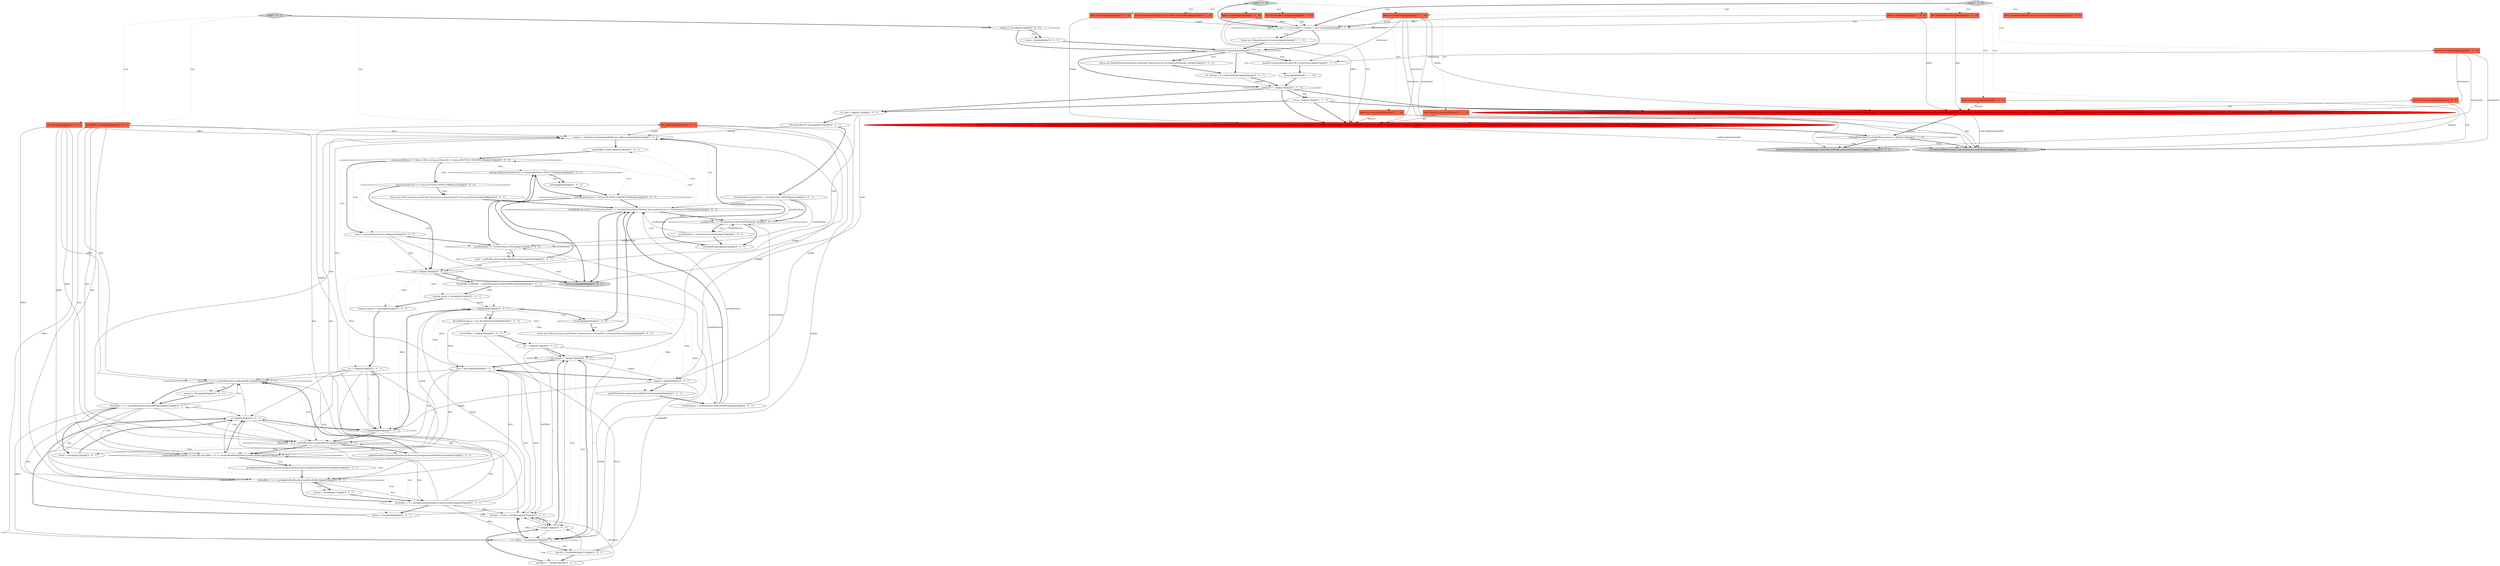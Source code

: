 digraph {
5 [style = filled, label = "sc.read(netInBuffer,timeout,unit,attachment,readCompletionHandler)@@@138@@@['1', '1', '0']", fillcolor = lightgray, shape = ellipse image = "AAA0AAABBB1BBB"];
43 [style = filled, label = "unwrap.getHandshakeStatus() == HandshakeStatus.NEED_TASK@@@28@@@['0', '0', '1']", fillcolor = white, shape = diamond image = "AAA0AAABBB3BBB"];
59 [style = filled, label = "getBufHandler().configureReadBufferForWrite()@@@84@@@['0', '0', '1']", fillcolor = white, shape = ellipse image = "AAA0AAABBB3BBB"];
68 [style = filled, label = "i < dsts.length + 1@@@72@@@['0', '0', '1']", fillcolor = white, shape = diamond image = "AAA0AAABBB3BBB"];
82 [style = filled, label = "read -= getBufHandler().getReadBuffer().position()@@@26@@@['0', '0', '1']", fillcolor = white, shape = ellipse image = "AAA0AAABBB3BBB"];
86 [style = filled, label = "getBufHandler().expand(sslEngine.getSession().getApplicationBufferSize())@@@47@@@['0', '0', '1']", fillcolor = white, shape = ellipse image = "AAA0AAABBB3BBB"];
72 [style = filled, label = "dsts(offset + i( == getBufHandler().getReadBuffer()@@@48@@@['0', '0', '1']", fillcolor = white, shape = diamond image = "AAA0AAABBB3BBB"];
27 [style = filled, label = "read += unwrap.bytesProduced()@@@24@@@['0', '0', '1']", fillcolor = white, shape = ellipse image = "AAA0AAABBB3BBB"];
63 [style = filled, label = "unwrap = sslEngine.unwrap(netInBuffer,dsts,offset,length)@@@21@@@['0', '0', '1']", fillcolor = white, shape = ellipse image = "AAA0AAABBB3BBB"];
14 [style = filled, label = "readCompletionHandler.completed(Integer.valueOf(netInBuffer.position()),attachment)@@@135@@@['1', '1', '0']", fillcolor = lightgray, shape = ellipse image = "AAA0AAABBB1BBB"];
24 [style = filled, label = "final int length@@@2@@@['0', '1', '0']", fillcolor = tomato, shape = box image = "AAA0AAABBB2BBB"];
26 [style = filled, label = "final ByteBuffer(( dsts@@@2@@@['0', '1', '0']", fillcolor = tomato, shape = box image = "AAA0AAABBB2BBB"];
40 [style = filled, label = "found@@@63@@@['0', '0', '1']", fillcolor = white, shape = diamond image = "AAA0AAABBB3BBB"];
87 [style = filled, label = "int offset@@@2@@@['0', '0', '1']", fillcolor = tomato, shape = box image = "AAA0AAABBB3BBB"];
11 [style = filled, label = "final TimeUnit unit@@@2@@@['1', '0', '0']", fillcolor = tomato, shape = box image = "AAA0AAABBB1BBB"];
2 [style = filled, label = "return -1@@@11@@@['1', '1', '1']", fillcolor = white, shape = ellipse image = "AAA0AAABBB1BBB"];
0 [style = filled, label = "netread == -1@@@10@@@['1', '1', '1']", fillcolor = white, shape = diamond image = "AAA0AAABBB1BBB"];
32 [style = filled, label = "boolean found = false@@@41@@@['0', '0', '1']", fillcolor = white, shape = ellipse image = "AAA0AAABBB3BBB"];
62 [style = filled, label = "dstOffset = -1@@@76@@@['0', '0', '1']", fillcolor = white, shape = ellipse image = "AAA0AAABBB3BBB"];
78 [style = filled, label = "throw new IOException(sm.getString(\"channel.nio.ssl.unwrapFail\",unwrap.getStatus()))@@@90@@@['0', '0', '1']", fillcolor = white, shape = ellipse image = "AAA0AAABBB3BBB"];
75 [style = filled, label = "dsts = dsts2@@@82@@@['0', '0', '1']", fillcolor = white, shape = ellipse image = "AAA0AAABBB3BBB"];
46 [style = filled, label = "return -1@@@4@@@['0', '0', '1']", fillcolor = white, shape = ellipse image = "AAA0AAABBB3BBB"];
85 [style = filled, label = "dsts(offset + i( == getBufHandler().getReadBuffer()@@@46@@@['0', '0', '1']", fillcolor = white, shape = diamond image = "AAA0AAABBB3BBB"];
57 [style = filled, label = "int i = 0@@@71@@@['0', '0', '1']", fillcolor = white, shape = ellipse image = "AAA0AAABBB3BBB"];
84 [style = filled, label = "length++@@@83@@@['0', '0', '1']", fillcolor = white, shape = ellipse image = "AAA0AAABBB3BBB"];
56 [style = filled, label = "int read = 0@@@13@@@['0', '0', '1']", fillcolor = white, shape = ellipse image = "AAA0AAABBB3BBB"];
48 [style = filled, label = "netInBuffer.flip()@@@20@@@['0', '0', '1']", fillcolor = white, shape = ellipse image = "AAA0AAABBB3BBB"];
18 [style = filled, label = "final A attachment@@@2@@@['1', '1', '0']", fillcolor = tomato, shape = box image = "AAA0AAABBB1BBB"];
30 [style = filled, label = "unwrap.getStatus() == Status.BUFFER_OVERFLOW@@@35@@@['0', '0', '1']", fillcolor = white, shape = diamond image = "AAA0AAABBB3BBB"];
66 [style = filled, label = "tasks()@@@29@@@['0', '0', '1']", fillcolor = white, shape = ellipse image = "AAA0AAABBB3BBB"];
9 [style = filled, label = "throw new IllegalArgumentException()@@@4@@@['1', '1', '0']", fillcolor = white, shape = ellipse image = "AAA0AAABBB1BBB"];
54 [style = filled, label = "getAppReadBufHandler() != null && dsts(offset + i( == getAppReadBufHandler().getByteBuffer()@@@54@@@['0', '0', '1']", fillcolor = white, shape = diamond image = "AAA0AAABBB3BBB"];
16 [style = filled, label = "final int offset@@@2@@@['1', '0', '0']", fillcolor = tomato, shape = box image = "AAA0AAABBB1BBB"];
6 [style = filled, label = "handler.completed(Long.valueOf(-1),attachment)@@@7@@@['1', '1', '0']", fillcolor = white, shape = ellipse image = "AAA0AAABBB1BBB"];
73 [style = filled, label = "overflowState = OverflowState.DONE@@@18@@@['0', '0', '1']", fillcolor = white, shape = ellipse image = "AAA0AAABBB3BBB"];
8 [style = filled, label = "!handshakeComplete@@@6@@@['1', '1', '1']", fillcolor = white, shape = diamond image = "AAA0AAABBB1BBB"];
39 [style = filled, label = "dsts2(i( = readBuffer@@@75@@@['0', '0', '1']", fillcolor = white, shape = ellipse image = "AAA0AAABBB3BBB"];
52 [style = filled, label = "overflowState == OverflowState.DONE@@@25@@@['0', '0', '1']", fillcolor = white, shape = diamond image = "AAA0AAABBB3BBB"];
42 [style = filled, label = "found = true@@@52@@@['0', '0', '1']", fillcolor = white, shape = ellipse image = "AAA0AAABBB3BBB"];
83 [style = filled, label = "dsts(offset + i( == getAppReadBufHandler().getByteBuffer()@@@56@@@['0', '0', '1']", fillcolor = white, shape = diamond image = "AAA0AAABBB3BBB"];
49 [style = filled, label = "throw new IllegalStateException(sm.getString(\"channel.nio.ssl.incompleteHandshake\"))@@@7@@@['0', '0', '1']", fillcolor = white, shape = ellipse image = "AAA0AAABBB3BBB"];
79 [style = filled, label = "int length@@@2@@@['0', '0', '1']", fillcolor = tomato, shape = box image = "AAA0AAABBB3BBB"];
74 [style = filled, label = "i++@@@73@@@['0', '0', '1']", fillcolor = white, shape = ellipse image = "AAA0AAABBB3BBB"];
1 [style = filled, label = "offset < 0 || dsts == null || (offset + length) > dsts.length@@@3@@@['1', '1', '0']", fillcolor = white, shape = diamond image = "AAA0AAABBB1BBB"];
70 [style = filled, label = "resized = false@@@49@@@['0', '0', '1']", fillcolor = white, shape = ellipse image = "AAA0AAABBB3BBB"];
41 [style = filled, label = "unwrap.getStatus() == Status.OK || unwrap.getStatus() == Status.BUFFER_UNDERFLOW@@@23@@@['0', '0', '1']", fillcolor = white, shape = diamond image = "AAA0AAABBB3BBB"];
10 [style = filled, label = "final long timeout@@@2@@@['1', '0', '0']", fillcolor = tomato, shape = box image = "AAA0AAABBB1BBB"];
22 [style = filled, label = "final CompletionHandler<Long,? super A> handler@@@2@@@['0', '1', '0']", fillcolor = tomato, shape = box image = "AAA0AAABBB2BBB"];
38 [style = filled, label = "closing || closed@@@3@@@['0', '0', '1']", fillcolor = white, shape = diamond image = "AAA0AAABBB3BBB"];
44 [style = filled, label = "dsts(offset + i( = getBufHandler().getReadBuffer()@@@51@@@['0', '0', '1']", fillcolor = white, shape = ellipse image = "AAA0AAABBB3BBB"];
19 [style = filled, label = "final TimeUnit unit@@@2@@@['0', '1', '0']", fillcolor = tomato, shape = box image = "AAA0AAABBB2BBB"];
37 [style = filled, label = "read['0', '0', '1']", fillcolor = lightgray, shape = diamond image = "AAA0AAABBB3BBB"];
28 [style = filled, label = "!resized@@@64@@@['0', '0', '1']", fillcolor = white, shape = diamond image = "AAA0AAABBB3BBB"];
33 [style = filled, label = "i == offset + length@@@74@@@['0', '0', '1']", fillcolor = white, shape = diamond image = "AAA0AAABBB3BBB"];
53 [style = filled, label = "i < length@@@44@@@['0', '0', '1']", fillcolor = white, shape = diamond image = "AAA0AAABBB3BBB"];
12 [style = filled, label = "final A attachment@@@2@@@['1', '0', '0']", fillcolor = tomato, shape = box image = "AAA0AAABBB1BBB"];
80 [style = filled, label = "return read@@@94@@@['0', '0', '1']", fillcolor = lightgray, shape = ellipse image = "AAA0AAABBB3BBB"];
71 [style = filled, label = "dsts2(i( = dsts(i + dstOffset(@@@79@@@['0', '0', '1']", fillcolor = white, shape = ellipse image = "AAA0AAABBB3BBB"];
55 [style = filled, label = "dsts(offset + i( = getAppReadBufHandler().getByteBuffer()@@@59@@@['0', '0', '1']", fillcolor = white, shape = ellipse image = "AAA0AAABBB3BBB"];
4 [style = filled, label = "unwrapBeforeRead || netInBuffer.position() > 0@@@134@@@['1', '1', '0']", fillcolor = white, shape = diamond image = "AAA0AAABBB1BBB"];
15 [style = filled, label = "final ByteBuffer(( dsts@@@2@@@['1', '0', '0']", fillcolor = tomato, shape = box image = "AAA0AAABBB1BBB"];
21 [style = filled, label = "CompletionHandler<Integer,A> readCompletionHandler = new CompletionHandler<>(){@Override public void completed(Integer nBytes,A attach){if (nBytes.intValue() < 0) {failed(new EOFException(),attach)}{try {long read = 0SSLEngineResult unwrapByteBuffer(( dsts2 = dstsint length2 = lengthOverflowState overflowState = OverflowState.NONEint capacity = 0final int endOffset = offset + lengthfor (int i = offset i < endOffset i++){capacity += dsts(i(.remaining()}if (capacity == 0) {unwrapBeforeRead = true}{unwrapBeforeRead = false}handler.completed(Long.valueOf(read),attach)}catch (Exception e) }}@Override public void failed(Throwable exc,A attach){handler.failed(exc,attach)}}@@@13@@@['0', '1', '0']", fillcolor = red, shape = ellipse image = "AAA1AAABBB2BBB"];
20 [style = filled, label = "final int offset@@@2@@@['0', '1', '0']", fillcolor = tomato, shape = box image = "AAA0AAABBB2BBB"];
36 [style = filled, label = "resized = false@@@57@@@['0', '0', '1']", fillcolor = white, shape = ellipse image = "AAA0AAABBB3BBB"];
58 [style = filled, label = "int dstOffset = 0@@@70@@@['0', '0', '1']", fillcolor = white, shape = ellipse image = "AAA0AAABBB3BBB"];
64 [style = filled, label = "int i = 0@@@43@@@['0', '0', '1']", fillcolor = white, shape = ellipse image = "AAA0AAABBB3BBB"];
69 [style = filled, label = "SSLEngineResult unwrap@@@14@@@['0', '0', '1']", fillcolor = white, shape = ellipse image = "AAA0AAABBB3BBB"];
47 [style = filled, label = "overflowState == OverflowState.PROCESSING@@@17@@@['0', '0', '1']", fillcolor = white, shape = diamond image = "AAA0AAABBB3BBB"];
25 [style = filled, label = "final long timeout@@@2@@@['0', '1', '0']", fillcolor = tomato, shape = box image = "AAA0AAABBB2BBB"];
81 [style = filled, label = "netInBuffer.compact()@@@22@@@['0', '0', '1']", fillcolor = white, shape = ellipse image = "AAA0AAABBB3BBB"];
17 [style = filled, label = "return@@@8@@@['1', '1', '0']", fillcolor = white, shape = ellipse image = "AAA0AAABBB1BBB"];
45 [style = filled, label = "ByteBuffer readBuffer = getBufHandler().getReadBuffer()@@@40@@@['0', '0', '1']", fillcolor = white, shape = ellipse image = "AAA0AAABBB3BBB"];
77 [style = filled, label = "(netInBuffer.position() != 0 || overflowState == OverflowState.PROCESSING) && overflowState != OverflowState.DONE@@@93@@@['0', '0', '1']", fillcolor = white, shape = diamond image = "AAA0AAABBB3BBB"];
88 [style = filled, label = "i++@@@45@@@['0', '0', '1']", fillcolor = white, shape = ellipse image = "AAA0AAABBB3BBB"];
35 [style = filled, label = "ByteBuffer(( dsts2 = new ByteBuffer((((@@@69@@@['0', '0', '1']", fillcolor = white, shape = ellipse image = "AAA0AAABBB3BBB"];
13 [style = filled, label = "final CompletionHandler<Long,? super A> handler@@@2@@@['1', '0', '0']", fillcolor = tomato, shape = box image = "AAA0AAABBB1BBB"];
29 [style = filled, label = "overflowState = OverflowState.PROCESSING@@@85@@@['0', '0', '1']", fillcolor = white, shape = ellipse image = "AAA0AAABBB3BBB"];
60 [style = filled, label = "boolean resized = true@@@42@@@['0', '0', '1']", fillcolor = white, shape = ellipse image = "AAA0AAABBB3BBB"];
61 [style = filled, label = "OverflowState overflowState = OverflowState.NONE@@@15@@@['0', '0', '1']", fillcolor = white, shape = ellipse image = "AAA0AAABBB3BBB"];
23 [style = filled, label = "read['0', '1', '0']", fillcolor = lightgray, shape = diamond image = "AAA0AAABBB2BBB"];
50 [style = filled, label = "read > 0@@@36@@@['0', '0', '1']", fillcolor = white, shape = diamond image = "AAA0AAABBB3BBB"];
3 [style = filled, label = "CompletionHandler<Integer,A> readCompletionHandler = new CompletionHandler<Integer,A>(){@Override public void completed(Integer nBytes,A attach){if (nBytes.intValue() < 0) {failed(new EOFException(),attach)}{try {long read = 0SSLEngineResult unwrapByteBuffer(( dsts2 = dstsint length2 = lengthOverflowState overflowState = OverflowState.NONEint capacity = 0final int endOffset = offset + lengthfor (int i = offset i < endOffset i++){capacity += dsts(i(.remaining()}if (capacity == 0) {unwrapBeforeRead = true}{unwrapBeforeRead = false}handler.completed(Long.valueOf(read),attach)}catch (Exception e) }}@Override public void failed(Throwable exc,A attach){handler.failed(exc,attach)}}@@@13@@@['1', '0', '0']", fillcolor = red, shape = ellipse image = "AAA1AAABBB1BBB"];
34 [style = filled, label = "unwrap.getStatus() == Status.BUFFER_UNDERFLOW@@@31@@@['0', '0', '1']", fillcolor = white, shape = diamond image = "AAA0AAABBB3BBB"];
65 [style = filled, label = "found = true@@@60@@@['0', '0', '1']", fillcolor = white, shape = ellipse image = "AAA0AAABBB3BBB"];
67 [style = filled, label = "throw new IOException(sm.getString(\"channel.nio.ssl.unwrapFail\",unwrap.getStatus()))@@@65@@@['0', '0', '1']", fillcolor = white, shape = ellipse image = "AAA0AAABBB3BBB"];
7 [style = filled, label = "read['1', '0', '0']", fillcolor = lightgray, shape = diamond image = "AAA0AAABBB1BBB"];
51 [style = filled, label = "int netread = sc.read(netInBuffer)@@@9@@@['0', '0', '1']", fillcolor = white, shape = ellipse image = "AAA0AAABBB3BBB"];
76 [style = filled, label = "getAppReadBufHandler().expand(sslEngine.getSession().getApplicationBufferSize())@@@55@@@['0', '0', '1']", fillcolor = white, shape = ellipse image = "AAA0AAABBB3BBB"];
31 [style = filled, label = "ByteBuffer(( dsts@@@2@@@['0', '0', '1']", fillcolor = tomato, shape = box image = "AAA0AAABBB3BBB"];
44->42 [style = bold, label=""];
53->85 [style = dotted, label="true"];
20->21 [style = solid, label="offset"];
57->71 [style = solid, label="i"];
44->54 [style = solid, label="dsts"];
39->62 [style = bold, label=""];
54->83 [style = dotted, label="true"];
50->60 [style = dotted, label="false"];
55->72 [style = solid, label="dsts"];
23->22 [style = dotted, label="true"];
40->35 [style = dotted, label="false"];
88->54 [style = solid, label="i"];
26->21 [style = solid, label="dsts"];
64->85 [style = solid, label="i"];
19->21 [style = solid, label="unit"];
4->5 [style = dotted, label="false"];
31->54 [style = solid, label="dsts"];
50->32 [style = dotted, label="false"];
82->80 [style = solid, label="read"];
40->28 [style = dotted, label="true"];
49->51 [style = bold, label=""];
56->50 [style = solid, label="read"];
62->71 [style = solid, label="dstOffset"];
12->3 [style = solid, label="attachment"];
8->6 [style = bold, label=""];
50->80 [style = bold, label=""];
43->66 [style = dotted, label="true"];
64->53 [style = bold, label=""];
85->54 [style = bold, label=""];
85->86 [style = bold, label=""];
8->51 [style = bold, label=""];
77->80 [style = bold, label=""];
44->72 [style = solid, label="dsts"];
18->3 [style = solid, label="length"];
30->78 [style = dotted, label="false"];
77->81 [style = dotted, label="true"];
3->4 [style = bold, label=""];
40->84 [style = dotted, label="false"];
70->44 [style = bold, label=""];
36->55 [style = bold, label=""];
77->47 [style = bold, label=""];
85->54 [style = dotted, label="false"];
88->85 [style = solid, label="i"];
37->31 [style = dotted, label="true"];
8->0 [style = bold, label=""];
56->80 [style = solid, label="read"];
85->44 [style = dotted, label="true"];
63->81 [style = bold, label=""];
73->77 [style = solid, label="overflowState"];
34->80 [style = bold, label=""];
30->78 [style = bold, label=""];
69->63 [style = solid, label="unwrap"];
54->76 [style = bold, label=""];
23->18 [style = dotted, label="true"];
71->74 [style = bold, label=""];
21->5 [style = solid, label="readCompletionHandler"];
37->38 [style = bold, label=""];
31->72 [style = solid, label="dsts"];
41->43 [style = dotted, label="true"];
7->16 [style = dotted, label="true"];
85->42 [style = dotted, label="true"];
40->68 [style = dotted, label="false"];
50->45 [style = bold, label=""];
84->59 [style = bold, label=""];
87->85 [style = solid, label="offset"];
33->71 [style = bold, label=""];
74->71 [style = solid, label="i"];
16->3 [style = solid, label="offset"];
57->33 [style = solid, label="i"];
35->75 [style = solid, label="dsts2"];
38->46 [style = dotted, label="true"];
0->3 [style = bold, label=""];
39->74 [style = solid, label="i"];
51->0 [style = solid, label="netread"];
44->83 [style = solid, label="dsts"];
55->85 [style = solid, label="dsts"];
7->10 [style = dotted, label="true"];
7->1 [style = bold, label=""];
75->71 [style = solid, label="dsts"];
12->5 [style = solid, label="attachment"];
47->48 [style = bold, label=""];
3->21 [style = dashed, label="0"];
25->21 [style = solid, label="timeout"];
79->53 [style = solid, label="length"];
29->77 [style = bold, label=""];
7->13 [style = dotted, label="true"];
60->64 [style = bold, label=""];
8->17 [style = dotted, label="true"];
83->36 [style = dotted, label="true"];
74->33 [style = solid, label="i"];
67->77 [style = bold, label=""];
30->50 [style = dotted, label="true"];
51->0 [style = bold, label=""];
77->41 [style = dotted, label="true"];
0->21 [style = bold, label=""];
52->82 [style = bold, label=""];
86->72 [style = bold, label=""];
23->19 [style = dotted, label="true"];
9->8 [style = bold, label=""];
33->62 [style = dotted, label="true"];
37->79 [style = dotted, label="true"];
18->21 [style = solid, label="attachment"];
56->69 [style = bold, label=""];
11->5 [style = solid, label="unit"];
7->12 [style = dotted, label="true"];
87->63 [style = solid, label="offset"];
65->40 [style = solid, label="found"];
18->1 [style = solid, label="length"];
82->50 [style = solid, label="read"];
66->34 [style = bold, label=""];
26->1 [style = solid, label="dsts"];
79->63 [style = solid, label="length"];
53->88 [style = dotted, label="true"];
41->30 [style = bold, label=""];
43->66 [style = bold, label=""];
55->65 [style = bold, label=""];
55->83 [style = solid, label="dsts"];
41->30 [style = dotted, label="false"];
72->44 [style = bold, label=""];
88->53 [style = solid, label="i"];
2->21 [style = bold, label=""];
73->48 [style = bold, label=""];
18->6 [style = solid, label="attachment"];
40->29 [style = dotted, label="false"];
64->88 [style = solid, label="i"];
44->63 [style = solid, label="dsts"];
33->71 [style = dotted, label="false"];
15->1 [style = solid, label="dsts"];
38->46 [style = bold, label=""];
12->6 [style = solid, label="attachment"];
31->63 [style = solid, label="dsts"];
32->40 [style = solid, label="found"];
85->72 [style = dotted, label="true"];
53->85 [style = bold, label=""];
43->34 [style = bold, label=""];
23->24 [style = dotted, label="true"];
54->88 [style = bold, label=""];
83->55 [style = bold, label=""];
21->4 [style = bold, label=""];
33->39 [style = dotted, label="true"];
45->39 [style = solid, label="readBuffer"];
6->17 [style = bold, label=""];
75->83 [style = solid, label="dsts"];
11->3 [style = solid, label="unit"];
24->1 [style = solid, label="length"];
27->50 [style = solid, label="read"];
75->54 [style = solid, label="dsts"];
24->21 [style = solid, label="length"];
84->63 [style = solid, label="length"];
40->75 [style = dotted, label="false"];
40->59 [style = dotted, label="false"];
1->8 [style = bold, label=""];
17->0 [style = bold, label=""];
4->14 [style = bold, label=""];
10->3 [style = solid, label="timeout"];
73->47 [style = solid, label="overflowState"];
41->27 [style = bold, label=""];
40->35 [style = bold, label=""];
79->84 [style = solid, label="length"];
84->53 [style = solid, label="length"];
2->3 [style = bold, label=""];
84->33 [style = solid, label="length"];
83->36 [style = bold, label=""];
44->88 [style = solid, label="i"];
45->32 [style = bold, label=""];
53->40 [style = bold, label=""];
58->57 [style = bold, label=""];
19->5 [style = solid, label="unit"];
75->85 [style = solid, label="dsts"];
54->76 [style = dotted, label="true"];
54->65 [style = dotted, label="true"];
34->77 [style = bold, label=""];
87->72 [style = solid, label="offset"];
7->15 [style = dotted, label="true"];
30->50 [style = bold, label=""];
55->88 [style = solid, label="i"];
1->9 [style = bold, label=""];
57->68 [style = bold, label=""];
27->52 [style = bold, label=""];
55->63 [style = solid, label="dsts"];
85->86 [style = dotted, label="true"];
41->34 [style = dotted, label="true"];
52->43 [style = bold, label=""];
23->20 [style = dotted, label="true"];
73->52 [style = solid, label="overflowState"];
10->5 [style = solid, label="timeout"];
40->57 [style = dotted, label="false"];
37->87 [style = dotted, label="true"];
44->33 [style = solid, label="offset"];
8->6 [style = dotted, label="true"];
31->71 [style = solid, label="dsts"];
27->80 [style = solid, label="read"];
15->3 [style = solid, label="dsts"];
16->1 [style = solid, label="offset"];
64->54 [style = solid, label="i"];
7->11 [style = dotted, label="true"];
50->45 [style = dotted, label="false"];
1->9 [style = dotted, label="true"];
46->8 [style = bold, label=""];
72->70 [style = dotted, label="true"];
74->68 [style = bold, label=""];
77->47 [style = dotted, label="true"];
35->58 [style = bold, label=""];
20->1 [style = solid, label="offset"];
7->18 [style = dotted, label="true"];
40->58 [style = dotted, label="false"];
18->5 [style = solid, label="attachment"];
64->83 [style = solid, label="i"];
38->8 [style = bold, label=""];
41->52 [style = dotted, label="true"];
71->74 [style = solid, label="i"];
4->5 [style = bold, label=""];
23->25 [style = dotted, label="true"];
64->53 [style = solid, label="i"];
88->53 [style = bold, label=""];
81->41 [style = bold, label=""];
75->63 [style = solid, label="dsts"];
42->40 [style = solid, label="found"];
55->54 [style = solid, label="dsts"];
58->71 [style = solid, label="dstOffset"];
39->75 [style = solid, label="dsts2"];
3->5 [style = solid, label="readCompletionHandler"];
75->72 [style = solid, label="dsts"];
41->27 [style = dotted, label="true"];
65->88 [style = bold, label=""];
28->67 [style = bold, label=""];
47->73 [style = bold, label=""];
77->63 [style = dotted, label="true"];
61->47 [style = solid, label="overflowState"];
72->70 [style = bold, label=""];
75->84 [style = bold, label=""];
0->2 [style = bold, label=""];
29->47 [style = solid, label="overflowState"];
31->85 [style = solid, label="dsts"];
29->77 [style = solid, label="overflowState"];
68->33 [style = dotted, label="true"];
68->33 [style = bold, label=""];
74->68 [style = solid, label="i"];
47->73 [style = dotted, label="true"];
50->64 [style = dotted, label="false"];
55->33 [style = solid, label="offset"];
32->60 [style = bold, label=""];
40->28 [style = bold, label=""];
82->43 [style = bold, label=""];
4->14 [style = dotted, label="true"];
31->83 [style = solid, label="dsts"];
61->52 [style = solid, label="overflowState"];
79->33 [style = solid, label="length"];
29->52 [style = solid, label="overflowState"];
28->67 [style = dotted, label="true"];
61->77 [style = solid, label="overflowState"];
69->61 [style = bold, label=""];
77->48 [style = dotted, label="true"];
78->77 [style = bold, label=""];
84->68 [style = solid, label="length"];
50->53 [style = dotted, label="false"];
50->40 [style = dotted, label="false"];
76->83 [style = bold, label=""];
88->72 [style = solid, label="i"];
23->26 [style = dotted, label="true"];
59->29 [style = bold, label=""];
33->39 [style = bold, label=""];
28->77 [style = bold, label=""];
71->75 [style = solid, label="dsts2"];
68->74 [style = dotted, label="true"];
0->56 [style = bold, label=""];
61->47 [style = bold, label=""];
44->71 [style = solid, label="dsts"];
68->75 [style = bold, label=""];
79->68 [style = solid, label="length"];
52->82 [style = dotted, label="true"];
23->1 [style = bold, label=""];
48->63 [style = bold, label=""];
25->5 [style = solid, label="timeout"];
8->49 [style = bold, label=""];
12->14 [style = solid, label="attachment"];
18->14 [style = solid, label="attachment"];
42->88 [style = bold, label=""];
62->74 [style = bold, label=""];
54->55 [style = dotted, label="true"];
57->68 [style = solid, label="i"];
0->2 [style = dotted, label="true"];
87->54 [style = solid, label="offset"];
2->56 [style = bold, label=""];
55->71 [style = solid, label="dsts"];
87->83 [style = solid, label="offset"];
64->72 [style = solid, label="i"];
87->33 [style = solid, label="offset"];
44->85 [style = solid, label="dsts"];
88->83 [style = solid, label="i"];
8->49 [style = dotted, label="true"];
}
